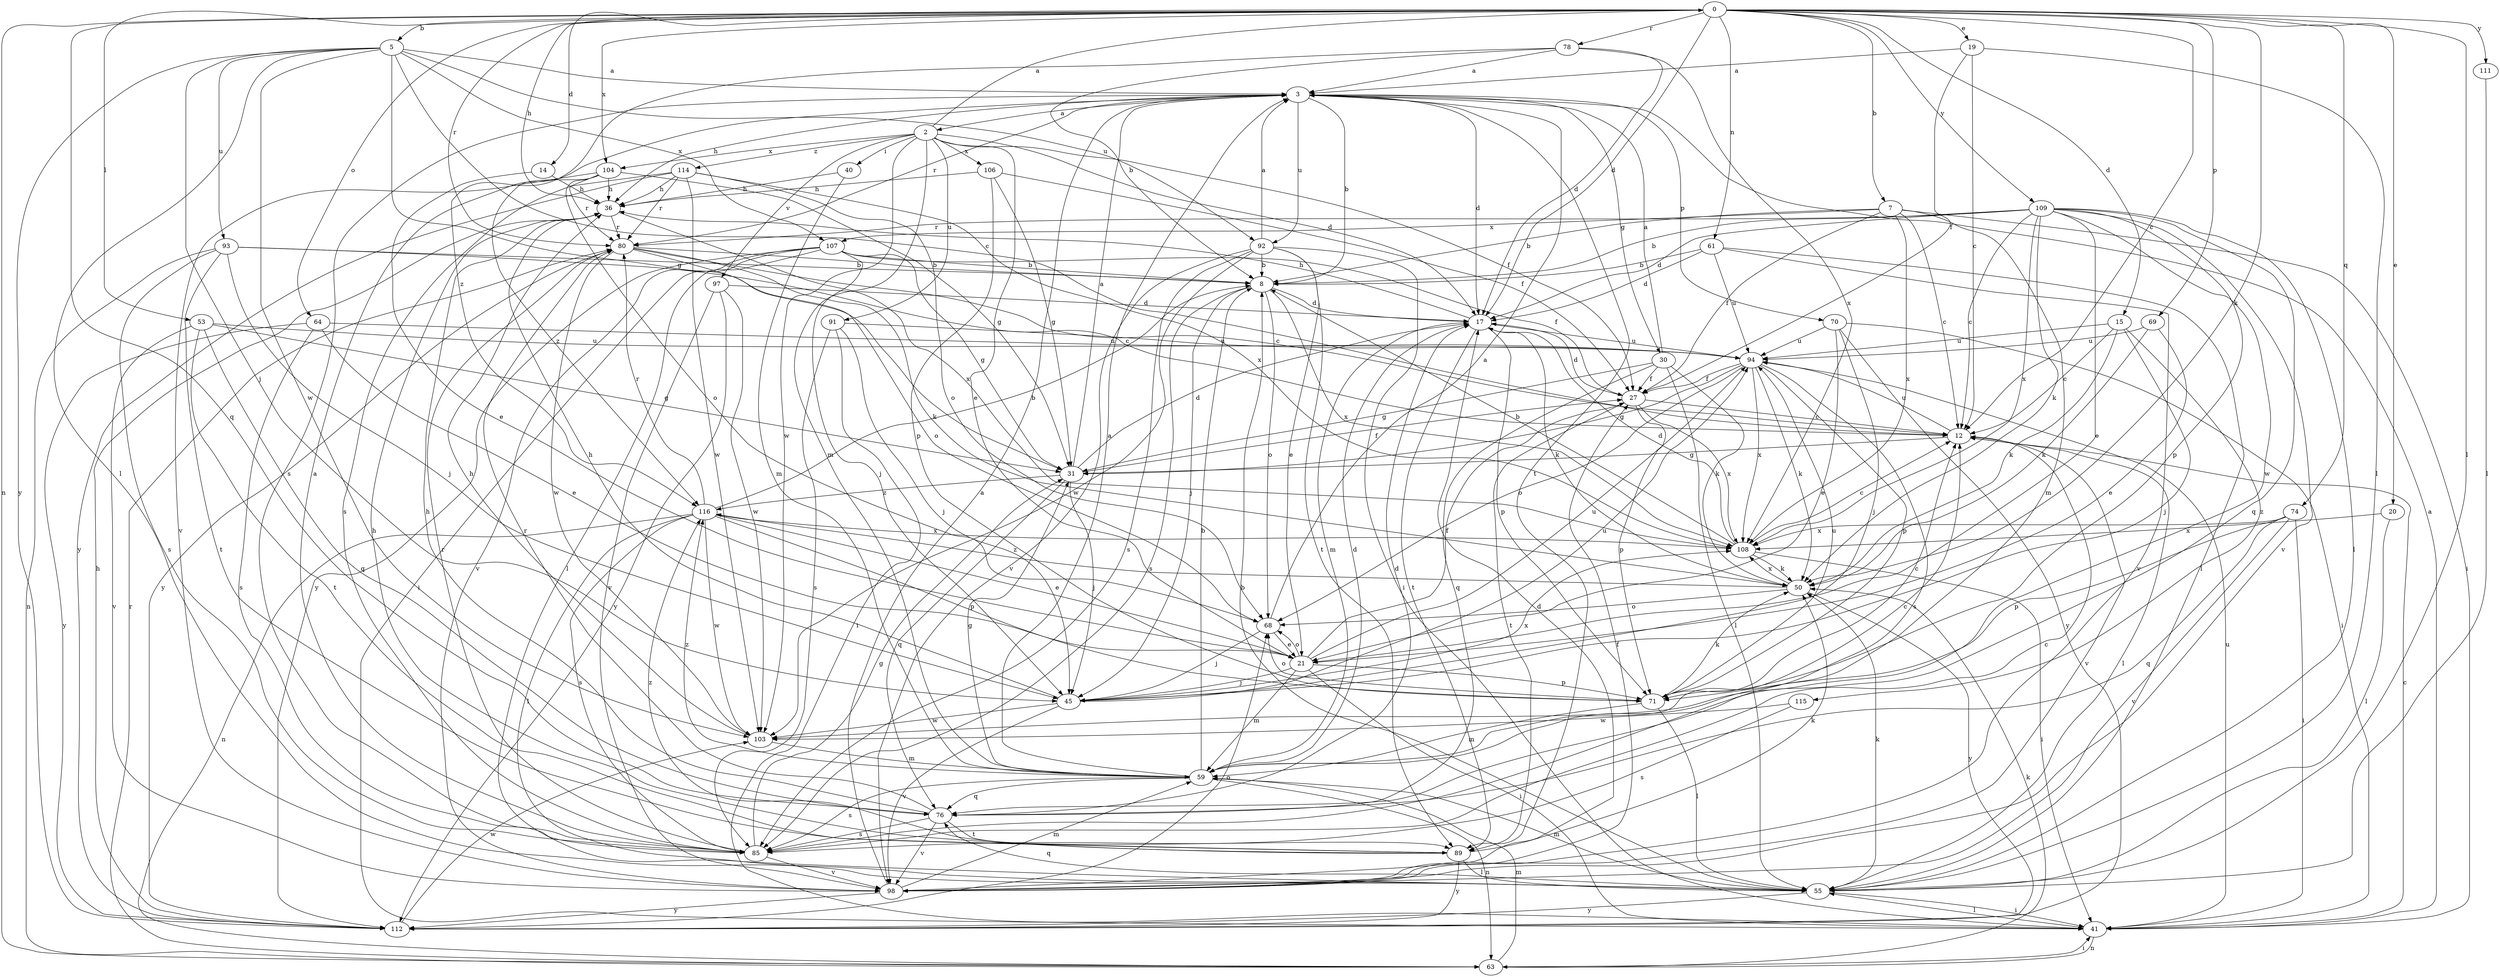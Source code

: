 strict digraph  {
0;
2;
3;
5;
7;
8;
12;
14;
15;
17;
19;
20;
21;
27;
30;
31;
36;
40;
41;
45;
50;
53;
55;
59;
61;
63;
64;
68;
69;
70;
71;
74;
76;
78;
80;
85;
89;
91;
92;
93;
94;
97;
98;
103;
104;
106;
107;
108;
109;
111;
112;
114;
115;
116;
0 -> 5  [label=b];
0 -> 7  [label=b];
0 -> 12  [label=c];
0 -> 14  [label=d];
0 -> 15  [label=d];
0 -> 17  [label=d];
0 -> 19  [label=e];
0 -> 20  [label=e];
0 -> 36  [label=h];
0 -> 50  [label=k];
0 -> 53  [label=l];
0 -> 55  [label=l];
0 -> 61  [label=n];
0 -> 63  [label=n];
0 -> 64  [label=o];
0 -> 69  [label=p];
0 -> 74  [label=q];
0 -> 76  [label=q];
0 -> 78  [label=r];
0 -> 80  [label=r];
0 -> 104  [label=x];
0 -> 109  [label=y];
0 -> 111  [label=y];
2 -> 0  [label=a];
2 -> 17  [label=d];
2 -> 21  [label=e];
2 -> 27  [label=f];
2 -> 40  [label=i];
2 -> 59  [label=m];
2 -> 91  [label=u];
2 -> 97  [label=v];
2 -> 103  [label=w];
2 -> 104  [label=x];
2 -> 106  [label=x];
2 -> 114  [label=z];
3 -> 2  [label=a];
3 -> 8  [label=b];
3 -> 17  [label=d];
3 -> 30  [label=g];
3 -> 36  [label=h];
3 -> 70  [label=p];
3 -> 80  [label=r];
3 -> 85  [label=s];
3 -> 89  [label=t];
3 -> 92  [label=u];
5 -> 3  [label=a];
5 -> 12  [label=c];
5 -> 31  [label=g];
5 -> 45  [label=j];
5 -> 55  [label=l];
5 -> 92  [label=u];
5 -> 93  [label=u];
5 -> 103  [label=w];
5 -> 107  [label=x];
5 -> 112  [label=y];
7 -> 8  [label=b];
7 -> 12  [label=c];
7 -> 27  [label=f];
7 -> 41  [label=i];
7 -> 59  [label=m];
7 -> 107  [label=x];
7 -> 108  [label=x];
8 -> 17  [label=d];
8 -> 45  [label=j];
8 -> 68  [label=o];
8 -> 85  [label=s];
8 -> 108  [label=x];
12 -> 31  [label=g];
12 -> 55  [label=l];
12 -> 94  [label=u];
12 -> 98  [label=v];
14 -> 21  [label=e];
14 -> 36  [label=h];
15 -> 12  [label=c];
15 -> 45  [label=j];
15 -> 50  [label=k];
15 -> 94  [label=u];
15 -> 115  [label=z];
17 -> 36  [label=h];
17 -> 50  [label=k];
17 -> 59  [label=m];
17 -> 71  [label=p];
17 -> 89  [label=t];
17 -> 94  [label=u];
19 -> 3  [label=a];
19 -> 12  [label=c];
19 -> 27  [label=f];
19 -> 55  [label=l];
20 -> 55  [label=l];
20 -> 108  [label=x];
21 -> 27  [label=f];
21 -> 41  [label=i];
21 -> 45  [label=j];
21 -> 59  [label=m];
21 -> 68  [label=o];
21 -> 71  [label=p];
21 -> 94  [label=u];
27 -> 12  [label=c];
27 -> 17  [label=d];
27 -> 71  [label=p];
27 -> 89  [label=t];
27 -> 108  [label=x];
30 -> 3  [label=a];
30 -> 27  [label=f];
30 -> 31  [label=g];
30 -> 50  [label=k];
30 -> 55  [label=l];
30 -> 76  [label=q];
31 -> 3  [label=a];
31 -> 17  [label=d];
31 -> 27  [label=f];
31 -> 45  [label=j];
31 -> 76  [label=q];
31 -> 116  [label=z];
36 -> 80  [label=r];
36 -> 108  [label=x];
40 -> 36  [label=h];
40 -> 59  [label=m];
41 -> 3  [label=a];
41 -> 12  [label=c];
41 -> 55  [label=l];
41 -> 63  [label=n];
41 -> 94  [label=u];
45 -> 36  [label=h];
45 -> 94  [label=u];
45 -> 98  [label=v];
45 -> 103  [label=w];
45 -> 108  [label=x];
50 -> 68  [label=o];
50 -> 108  [label=x];
50 -> 112  [label=y];
50 -> 116  [label=z];
53 -> 31  [label=g];
53 -> 76  [label=q];
53 -> 89  [label=t];
53 -> 94  [label=u];
53 -> 98  [label=v];
55 -> 8  [label=b];
55 -> 41  [label=i];
55 -> 50  [label=k];
55 -> 59  [label=m];
55 -> 76  [label=q];
55 -> 112  [label=y];
59 -> 3  [label=a];
59 -> 8  [label=b];
59 -> 12  [label=c];
59 -> 17  [label=d];
59 -> 31  [label=g];
59 -> 63  [label=n];
59 -> 76  [label=q];
59 -> 85  [label=s];
59 -> 116  [label=z];
61 -> 8  [label=b];
61 -> 17  [label=d];
61 -> 55  [label=l];
61 -> 94  [label=u];
61 -> 98  [label=v];
63 -> 41  [label=i];
63 -> 50  [label=k];
63 -> 59  [label=m];
63 -> 80  [label=r];
64 -> 21  [label=e];
64 -> 85  [label=s];
64 -> 94  [label=u];
64 -> 112  [label=y];
68 -> 3  [label=a];
68 -> 21  [label=e];
68 -> 45  [label=j];
69 -> 21  [label=e];
69 -> 50  [label=k];
69 -> 94  [label=u];
70 -> 21  [label=e];
70 -> 41  [label=i];
70 -> 45  [label=j];
70 -> 94  [label=u];
70 -> 112  [label=y];
71 -> 12  [label=c];
71 -> 50  [label=k];
71 -> 55  [label=l];
71 -> 59  [label=m];
71 -> 68  [label=o];
71 -> 94  [label=u];
74 -> 41  [label=i];
74 -> 71  [label=p];
74 -> 76  [label=q];
74 -> 98  [label=v];
74 -> 108  [label=x];
76 -> 17  [label=d];
76 -> 36  [label=h];
76 -> 80  [label=r];
76 -> 85  [label=s];
76 -> 89  [label=t];
76 -> 98  [label=v];
78 -> 3  [label=a];
78 -> 8  [label=b];
78 -> 17  [label=d];
78 -> 108  [label=x];
78 -> 116  [label=z];
80 -> 8  [label=b];
80 -> 12  [label=c];
80 -> 50  [label=k];
80 -> 68  [label=o];
80 -> 103  [label=w];
80 -> 112  [label=y];
85 -> 3  [label=a];
85 -> 12  [label=c];
85 -> 31  [label=g];
85 -> 80  [label=r];
85 -> 98  [label=v];
89 -> 36  [label=h];
89 -> 50  [label=k];
89 -> 55  [label=l];
89 -> 112  [label=y];
89 -> 116  [label=z];
91 -> 41  [label=i];
91 -> 45  [label=j];
91 -> 85  [label=s];
91 -> 94  [label=u];
92 -> 3  [label=a];
92 -> 8  [label=b];
92 -> 21  [label=e];
92 -> 41  [label=i];
92 -> 85  [label=s];
92 -> 89  [label=t];
92 -> 98  [label=v];
92 -> 103  [label=w];
93 -> 8  [label=b];
93 -> 12  [label=c];
93 -> 45  [label=j];
93 -> 63  [label=n];
93 -> 85  [label=s];
93 -> 89  [label=t];
94 -> 27  [label=f];
94 -> 31  [label=g];
94 -> 50  [label=k];
94 -> 68  [label=o];
94 -> 71  [label=p];
94 -> 85  [label=s];
94 -> 108  [label=x];
97 -> 17  [label=d];
97 -> 98  [label=v];
97 -> 103  [label=w];
97 -> 112  [label=y];
98 -> 3  [label=a];
98 -> 17  [label=d];
98 -> 27  [label=f];
98 -> 59  [label=m];
98 -> 112  [label=y];
103 -> 36  [label=h];
103 -> 59  [label=m];
104 -> 31  [label=g];
104 -> 36  [label=h];
104 -> 68  [label=o];
104 -> 80  [label=r];
104 -> 98  [label=v];
104 -> 116  [label=z];
106 -> 27  [label=f];
106 -> 31  [label=g];
106 -> 36  [label=h];
106 -> 71  [label=p];
107 -> 8  [label=b];
107 -> 27  [label=f];
107 -> 31  [label=g];
107 -> 41  [label=i];
107 -> 45  [label=j];
107 -> 55  [label=l];
107 -> 98  [label=v];
107 -> 112  [label=y];
108 -> 8  [label=b];
108 -> 12  [label=c];
108 -> 17  [label=d];
108 -> 41  [label=i];
108 -> 50  [label=k];
109 -> 8  [label=b];
109 -> 12  [label=c];
109 -> 17  [label=d];
109 -> 21  [label=e];
109 -> 50  [label=k];
109 -> 55  [label=l];
109 -> 71  [label=p];
109 -> 76  [label=q];
109 -> 80  [label=r];
109 -> 98  [label=v];
109 -> 103  [label=w];
109 -> 108  [label=x];
111 -> 55  [label=l];
112 -> 36  [label=h];
112 -> 68  [label=o];
112 -> 103  [label=w];
114 -> 36  [label=h];
114 -> 68  [label=o];
114 -> 80  [label=r];
114 -> 85  [label=s];
114 -> 103  [label=w];
114 -> 108  [label=x];
114 -> 112  [label=y];
115 -> 85  [label=s];
115 -> 103  [label=w];
116 -> 8  [label=b];
116 -> 21  [label=e];
116 -> 55  [label=l];
116 -> 63  [label=n];
116 -> 71  [label=p];
116 -> 80  [label=r];
116 -> 85  [label=s];
116 -> 103  [label=w];
116 -> 108  [label=x];
}
